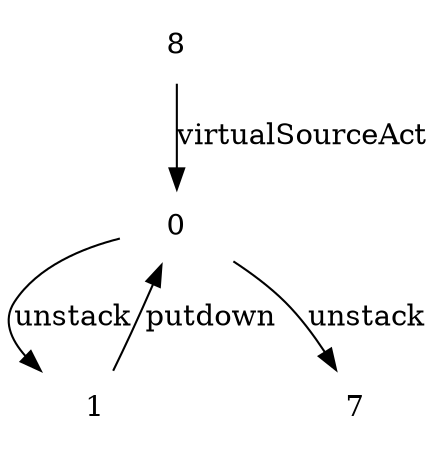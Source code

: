 digraph G {
    node [shape=plaintext]
0->1[label = "unstack"]
0->7[label = "unstack"]

8->0[label = "virtualSourceAct"]

1->0[label = "putdown"]

}